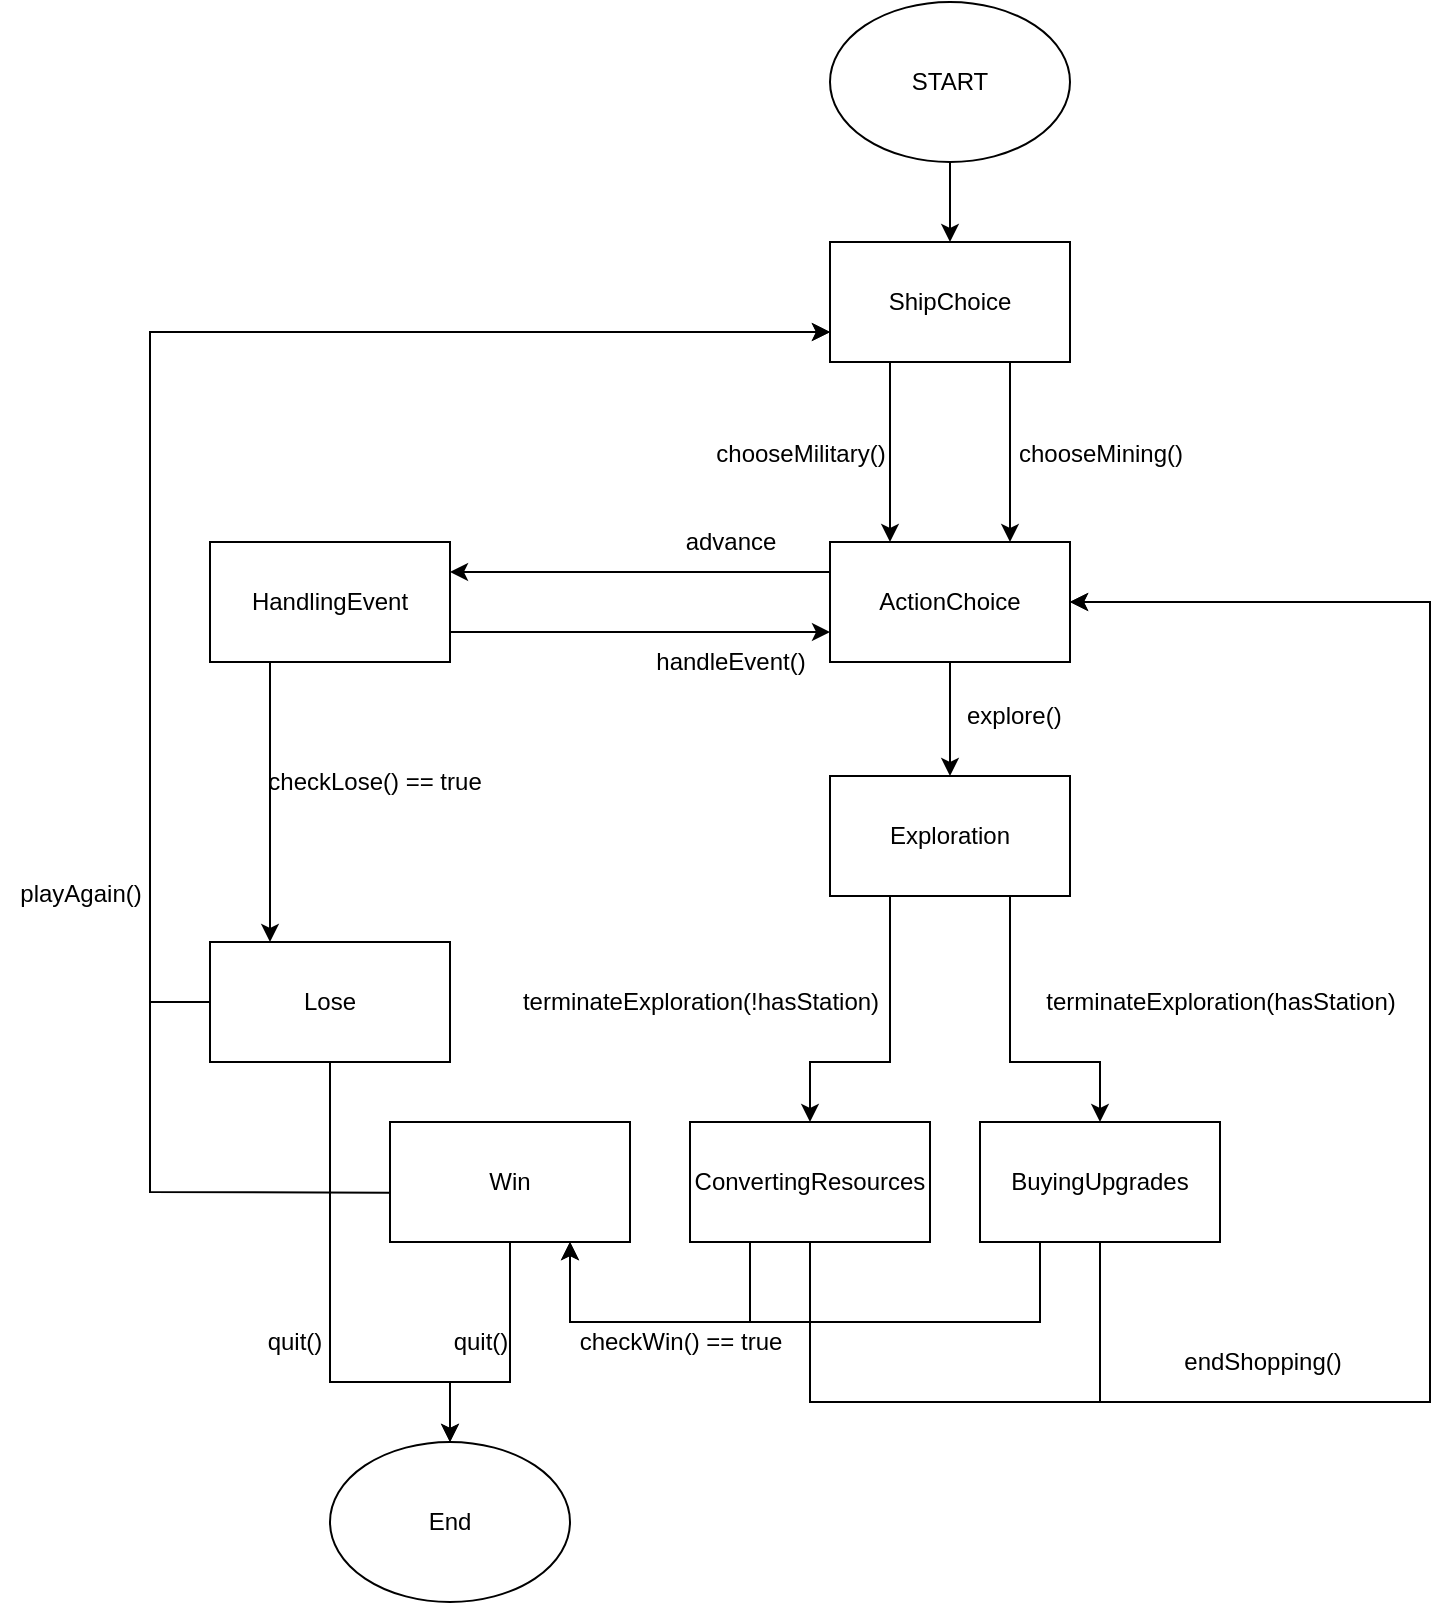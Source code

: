 <mxfile version="13.0.3" type="device"><diagram id="wVvFmoNAWM32AY30W4L9" name="Page-1"><mxGraphModel dx="1808" dy="1736" grid="1" gridSize="10" guides="1" tooltips="1" connect="1" arrows="1" fold="1" page="1" pageScale="1" pageWidth="827" pageHeight="1169" math="0" shadow="0"><root><mxCell id="0"/><mxCell id="1" parent="0"/><mxCell id="kANaYTYcybCfmzOS-I-L-1" value="START" style="ellipse;whiteSpace=wrap;html=1;" parent="1" vertex="1"><mxGeometry x="340" y="-60" width="120" height="80" as="geometry"/></mxCell><mxCell id="kANaYTYcybCfmzOS-I-L-2" value="" style="endArrow=classic;html=1;exitX=0.5;exitY=1;exitDx=0;exitDy=0;entryX=0.5;entryY=0;entryDx=0;entryDy=0;" parent="1" source="kANaYTYcybCfmzOS-I-L-1" target="kANaYTYcybCfmzOS-I-L-3" edge="1"><mxGeometry width="50" height="50" relative="1" as="geometry"><mxPoint x="390" y="430" as="sourcePoint"/><mxPoint x="290" y="90" as="targetPoint"/></mxGeometry></mxCell><mxCell id="kANaYTYcybCfmzOS-I-L-3" value="ShipChoice" style="rounded=0;whiteSpace=wrap;html=1;" parent="1" vertex="1"><mxGeometry x="340" y="60" width="120" height="60" as="geometry"/></mxCell><mxCell id="kANaYTYcybCfmzOS-I-L-6" value="" style="endArrow=classic;html=1;exitX=0.25;exitY=1;exitDx=0;exitDy=0;entryX=0.25;entryY=0;entryDx=0;entryDy=0;" parent="1" source="kANaYTYcybCfmzOS-I-L-3" target="kANaYTYcybCfmzOS-I-L-8" edge="1"><mxGeometry width="50" height="50" relative="1" as="geometry"><mxPoint x="320" y="290" as="sourcePoint"/><mxPoint x="370" y="180" as="targetPoint"/></mxGeometry></mxCell><mxCell id="kANaYTYcybCfmzOS-I-L-7" value="" style="endArrow=classic;html=1;exitX=0.75;exitY=1;exitDx=0;exitDy=0;entryX=0.75;entryY=0;entryDx=0;entryDy=0;" parent="1" source="kANaYTYcybCfmzOS-I-L-3" target="kANaYTYcybCfmzOS-I-L-8" edge="1"><mxGeometry width="50" height="50" relative="1" as="geometry"><mxPoint x="320" y="290" as="sourcePoint"/><mxPoint x="430" y="180" as="targetPoint"/></mxGeometry></mxCell><mxCell id="kANaYTYcybCfmzOS-I-L-8" value="ActionChoice" style="rounded=0;whiteSpace=wrap;html=1;" parent="1" vertex="1"><mxGeometry x="340" y="210" width="120" height="60" as="geometry"/></mxCell><mxCell id="kANaYTYcybCfmzOS-I-L-9" value="chooseMining()" style="text;html=1;align=center;verticalAlign=middle;resizable=0;points=[];autosize=1;" parent="1" vertex="1"><mxGeometry x="425" y="156" width="100" height="20" as="geometry"/></mxCell><mxCell id="kANaYTYcybCfmzOS-I-L-10" value="chooseMilitary()" style="text;html=1;align=center;verticalAlign=middle;resizable=0;points=[];autosize=1;" parent="1" vertex="1"><mxGeometry x="275" y="156" width="100" height="20" as="geometry"/></mxCell><mxCell id="kANaYTYcybCfmzOS-I-L-11" value="HandlingEvent" style="rounded=0;whiteSpace=wrap;html=1;" parent="1" vertex="1"><mxGeometry x="30" y="210" width="120" height="60" as="geometry"/></mxCell><mxCell id="kANaYTYcybCfmzOS-I-L-12" value="" style="endArrow=classic;html=1;exitX=0;exitY=0.25;exitDx=0;exitDy=0;entryX=1;entryY=0.25;entryDx=0;entryDy=0;" parent="1" source="kANaYTYcybCfmzOS-I-L-8" target="kANaYTYcybCfmzOS-I-L-11" edge="1"><mxGeometry width="50" height="50" relative="1" as="geometry"><mxPoint x="330" y="400" as="sourcePoint"/><mxPoint x="380" y="350" as="targetPoint"/></mxGeometry></mxCell><mxCell id="kANaYTYcybCfmzOS-I-L-13" value="advance" style="text;html=1;align=center;verticalAlign=middle;resizable=0;points=[];autosize=1;" parent="1" vertex="1"><mxGeometry x="260" y="200" width="60" height="20" as="geometry"/></mxCell><mxCell id="kANaYTYcybCfmzOS-I-L-14" value="" style="endArrow=classic;html=1;exitX=1;exitY=0.75;exitDx=0;exitDy=0;entryX=0;entryY=0.75;entryDx=0;entryDy=0;" parent="1" source="kANaYTYcybCfmzOS-I-L-11" target="kANaYTYcybCfmzOS-I-L-8" edge="1"><mxGeometry width="50" height="50" relative="1" as="geometry"><mxPoint x="330" y="400" as="sourcePoint"/><mxPoint x="380" y="350" as="targetPoint"/></mxGeometry></mxCell><mxCell id="kANaYTYcybCfmzOS-I-L-15" value="handleEvent()" style="text;html=1;align=center;verticalAlign=middle;resizable=0;points=[];autosize=1;" parent="1" vertex="1"><mxGeometry x="245" y="260" width="90" height="20" as="geometry"/></mxCell><mxCell id="kANaYTYcybCfmzOS-I-L-16" value="" style="endArrow=classic;html=1;exitX=0.25;exitY=1;exitDx=0;exitDy=0;entryX=0.25;entryY=0;entryDx=0;entryDy=0;" parent="1" source="kANaYTYcybCfmzOS-I-L-11" target="kANaYTYcybCfmzOS-I-L-39" edge="1"><mxGeometry width="50" height="50" relative="1" as="geometry"><mxPoint x="330" y="400" as="sourcePoint"/><mxPoint x="70" y="370" as="targetPoint"/></mxGeometry></mxCell><mxCell id="kANaYTYcybCfmzOS-I-L-17" value="checkLose() == true" style="text;html=1;align=center;verticalAlign=middle;resizable=0;points=[];autosize=1;" parent="1" vertex="1"><mxGeometry x="52" y="320" width="120" height="20" as="geometry"/></mxCell><mxCell id="kANaYTYcybCfmzOS-I-L-18" value="Exploration" style="rounded=0;whiteSpace=wrap;html=1;" parent="1" vertex="1"><mxGeometry x="340" y="327" width="120" height="60" as="geometry"/></mxCell><mxCell id="kANaYTYcybCfmzOS-I-L-19" value="" style="endArrow=classic;html=1;exitX=0.5;exitY=1;exitDx=0;exitDy=0;entryX=0.5;entryY=0;entryDx=0;entryDy=0;" parent="1" source="kANaYTYcybCfmzOS-I-L-8" target="kANaYTYcybCfmzOS-I-L-18" edge="1"><mxGeometry width="50" height="50" relative="1" as="geometry"><mxPoint x="330" y="400" as="sourcePoint"/><mxPoint x="380" y="350" as="targetPoint"/></mxGeometry></mxCell><mxCell id="kANaYTYcybCfmzOS-I-L-20" value="explore()&amp;nbsp;&amp;nbsp;" style="text;html=1;align=center;verticalAlign=middle;resizable=0;points=[];autosize=1;" parent="1" vertex="1"><mxGeometry x="400" y="287" width="70" height="20" as="geometry"/></mxCell><mxCell id="kANaYTYcybCfmzOS-I-L-33" value="ConvertingResources" style="rounded=0;whiteSpace=wrap;html=1;" parent="1" vertex="1"><mxGeometry x="270" y="500" width="120" height="60" as="geometry"/></mxCell><mxCell id="kANaYTYcybCfmzOS-I-L-35" value="Win" style="rounded=0;whiteSpace=wrap;html=1;" parent="1" vertex="1"><mxGeometry x="120" y="500" width="120" height="60" as="geometry"/></mxCell><mxCell id="kANaYTYcybCfmzOS-I-L-39" value="Lose" style="rounded=0;whiteSpace=wrap;html=1;" parent="1" vertex="1"><mxGeometry x="30" y="410" width="120" height="60" as="geometry"/></mxCell><mxCell id="kANaYTYcybCfmzOS-I-L-40" value="" style="endArrow=classic;html=1;exitX=0;exitY=0.5;exitDx=0;exitDy=0;entryX=0;entryY=0.75;entryDx=0;entryDy=0;rounded=0;" parent="1" source="kANaYTYcybCfmzOS-I-L-39" target="kANaYTYcybCfmzOS-I-L-3" edge="1"><mxGeometry width="50" height="50" relative="1" as="geometry"><mxPoint x="200" y="350" as="sourcePoint"/><mxPoint x="30" y="140" as="targetPoint"/><Array as="points"><mxPoint y="440"/><mxPoint y="105"/></Array></mxGeometry></mxCell><mxCell id="kANaYTYcybCfmzOS-I-L-41" value="playAgain()" style="text;html=1;align=center;verticalAlign=middle;resizable=0;points=[];autosize=1;" parent="1" vertex="1"><mxGeometry x="-75" y="376" width="80" height="20" as="geometry"/></mxCell><mxCell id="kANaYTYcybCfmzOS-I-L-42" value="" style="endArrow=classic;html=1;exitX=-0.003;exitY=0.59;exitDx=0;exitDy=0;exitPerimeter=0;rounded=0;entryX=0;entryY=0.75;entryDx=0;entryDy=0;" parent="1" source="kANaYTYcybCfmzOS-I-L-35" target="kANaYTYcybCfmzOS-I-L-3" edge="1"><mxGeometry width="50" height="50" relative="1" as="geometry"><mxPoint x="320" y="390" as="sourcePoint"/><mxPoint y="440" as="targetPoint"/><Array as="points"><mxPoint y="535"/><mxPoint y="105"/></Array></mxGeometry></mxCell><mxCell id="kANaYTYcybCfmzOS-I-L-43" value="" style="endArrow=classic;html=1;exitX=0.5;exitY=1;exitDx=0;exitDy=0;rounded=0;entryX=0.5;entryY=0;entryDx=0;entryDy=0;" parent="1" source="kANaYTYcybCfmzOS-I-L-35" target="kANaYTYcybCfmzOS-I-L-46" edge="1"><mxGeometry width="50" height="50" relative="1" as="geometry"><mxPoint x="340" y="720" as="sourcePoint"/><mxPoint x="200" y="700" as="targetPoint"/><Array as="points"><mxPoint x="180" y="630"/><mxPoint x="150" y="630"/></Array></mxGeometry></mxCell><mxCell id="kANaYTYcybCfmzOS-I-L-44" value="" style="endArrow=classic;html=1;exitX=0.5;exitY=1;exitDx=0;exitDy=0;entryX=0.5;entryY=0;entryDx=0;entryDy=0;rounded=0;" parent="1" source="kANaYTYcybCfmzOS-I-L-39" target="kANaYTYcybCfmzOS-I-L-46" edge="1"><mxGeometry width="50" height="50" relative="1" as="geometry"><mxPoint x="340" y="720" as="sourcePoint"/><mxPoint x="90" y="700" as="targetPoint"/><Array as="points"><mxPoint x="90" y="630"/><mxPoint x="150" y="630"/></Array></mxGeometry></mxCell><mxCell id="kANaYTYcybCfmzOS-I-L-46" value="End" style="ellipse;whiteSpace=wrap;html=1;" parent="1" vertex="1"><mxGeometry x="90" y="660" width="120" height="80" as="geometry"/></mxCell><mxCell id="kANaYTYcybCfmzOS-I-L-47" value="BuyingUpgrades" style="rounded=0;whiteSpace=wrap;html=1;" parent="1" vertex="1"><mxGeometry x="415" y="500" width="120" height="60" as="geometry"/></mxCell><mxCell id="kANaYTYcybCfmzOS-I-L-50" value="" style="endArrow=classic;html=1;exitX=0.5;exitY=1;exitDx=0;exitDy=0;entryX=1;entryY=0.5;entryDx=0;entryDy=0;rounded=0;" parent="1" source="kANaYTYcybCfmzOS-I-L-33" target="kANaYTYcybCfmzOS-I-L-8" edge="1"><mxGeometry width="50" height="50" relative="1" as="geometry"><mxPoint x="630" y="660" as="sourcePoint"/><mxPoint x="680" y="610" as="targetPoint"/><Array as="points"><mxPoint x="330" y="640"/><mxPoint x="640" y="640"/><mxPoint x="640" y="240"/></Array></mxGeometry></mxCell><mxCell id="kANaYTYcybCfmzOS-I-L-51" value="" style="endArrow=classic;html=1;exitX=0.5;exitY=1;exitDx=0;exitDy=0;entryX=1;entryY=0.5;entryDx=0;entryDy=0;rounded=0;" parent="1" source="kANaYTYcybCfmzOS-I-L-47" target="kANaYTYcybCfmzOS-I-L-8" edge="1"><mxGeometry width="50" height="50" relative="1" as="geometry"><mxPoint x="630" y="660" as="sourcePoint"/><mxPoint x="680" y="610" as="targetPoint"/><Array as="points"><mxPoint x="475" y="640"/><mxPoint x="640" y="640"/><mxPoint x="640" y="240"/></Array></mxGeometry></mxCell><mxCell id="0KsT_6QJO0Sj60A2EI-X-1" value="quit()" style="text;html=1;align=center;verticalAlign=middle;resizable=0;points=[];autosize=1;" parent="1" vertex="1"><mxGeometry x="52" y="600" width="40" height="20" as="geometry"/></mxCell><mxCell id="0KsT_6QJO0Sj60A2EI-X-2" value="quit()" style="text;html=1;align=center;verticalAlign=middle;resizable=0;points=[];autosize=1;" parent="1" vertex="1"><mxGeometry x="145" y="600" width="40" height="20" as="geometry"/></mxCell><mxCell id="0KsT_6QJO0Sj60A2EI-X-3" value="" style="endArrow=classic;html=1;exitX=0.25;exitY=1;exitDx=0;exitDy=0;entryX=0.5;entryY=0;entryDx=0;entryDy=0;rounded=0;" parent="1" source="kANaYTYcybCfmzOS-I-L-18" target="kANaYTYcybCfmzOS-I-L-33" edge="1"><mxGeometry width="50" height="50" relative="1" as="geometry"><mxPoint x="360" y="560" as="sourcePoint"/><mxPoint x="410" y="510" as="targetPoint"/><Array as="points"><mxPoint x="370" y="470"/><mxPoint x="330" y="470"/></Array></mxGeometry></mxCell><mxCell id="0KsT_6QJO0Sj60A2EI-X-4" value="" style="endArrow=classic;html=1;exitX=0.75;exitY=1;exitDx=0;exitDy=0;entryX=0.5;entryY=0;entryDx=0;entryDy=0;rounded=0;" parent="1" source="kANaYTYcybCfmzOS-I-L-18" target="kANaYTYcybCfmzOS-I-L-47" edge="1"><mxGeometry width="50" height="50" relative="1" as="geometry"><mxPoint x="360" y="560" as="sourcePoint"/><mxPoint x="410" y="510" as="targetPoint"/><Array as="points"><mxPoint x="430" y="470"/><mxPoint x="475" y="470"/></Array></mxGeometry></mxCell><mxCell id="0KsT_6QJO0Sj60A2EI-X-5" value="terminateExploration(hasStation)" style="text;html=1;align=center;verticalAlign=middle;resizable=0;points=[];autosize=1;" parent="1" vertex="1"><mxGeometry x="440" y="430" width="190" height="20" as="geometry"/></mxCell><mxCell id="0KsT_6QJO0Sj60A2EI-X-6" value="terminateExploration(!hasStation)" style="text;html=1;align=center;verticalAlign=middle;resizable=0;points=[];autosize=1;" parent="1" vertex="1"><mxGeometry x="180" y="430" width="190" height="20" as="geometry"/></mxCell><mxCell id="0KsT_6QJO0Sj60A2EI-X-7" value="" style="endArrow=classic;html=1;exitX=0.25;exitY=1;exitDx=0;exitDy=0;entryX=0.75;entryY=1;entryDx=0;entryDy=0;rounded=0;" parent="1" source="kANaYTYcybCfmzOS-I-L-47" target="kANaYTYcybCfmzOS-I-L-35" edge="1"><mxGeometry width="50" height="50" relative="1" as="geometry"><mxPoint x="180" y="540" as="sourcePoint"/><mxPoint x="230" y="490" as="targetPoint"/><Array as="points"><mxPoint x="445" y="600"/><mxPoint x="210" y="600"/></Array></mxGeometry></mxCell><mxCell id="0KsT_6QJO0Sj60A2EI-X-8" value="" style="endArrow=classic;html=1;exitX=0.25;exitY=1;exitDx=0;exitDy=0;entryX=0.75;entryY=1;entryDx=0;entryDy=0;rounded=0;" parent="1" source="kANaYTYcybCfmzOS-I-L-33" target="kANaYTYcybCfmzOS-I-L-35" edge="1"><mxGeometry width="50" height="50" relative="1" as="geometry"><mxPoint x="180" y="540" as="sourcePoint"/><mxPoint x="230" y="490" as="targetPoint"/><Array as="points"><mxPoint x="300" y="600"/><mxPoint x="210" y="600"/></Array></mxGeometry></mxCell><mxCell id="0KsT_6QJO0Sj60A2EI-X-9" value="checkWin() == true" style="text;html=1;align=center;verticalAlign=middle;resizable=0;points=[];autosize=1;" parent="1" vertex="1"><mxGeometry x="205" y="600" width="120" height="20" as="geometry"/></mxCell><mxCell id="yI_zvv40sGe1gkB0CTJy-1" value="endShopping()" style="text;html=1;align=center;verticalAlign=middle;resizable=0;points=[];autosize=1;" vertex="1" parent="1"><mxGeometry x="511" y="610" width="90" height="20" as="geometry"/></mxCell></root></mxGraphModel></diagram></mxfile>